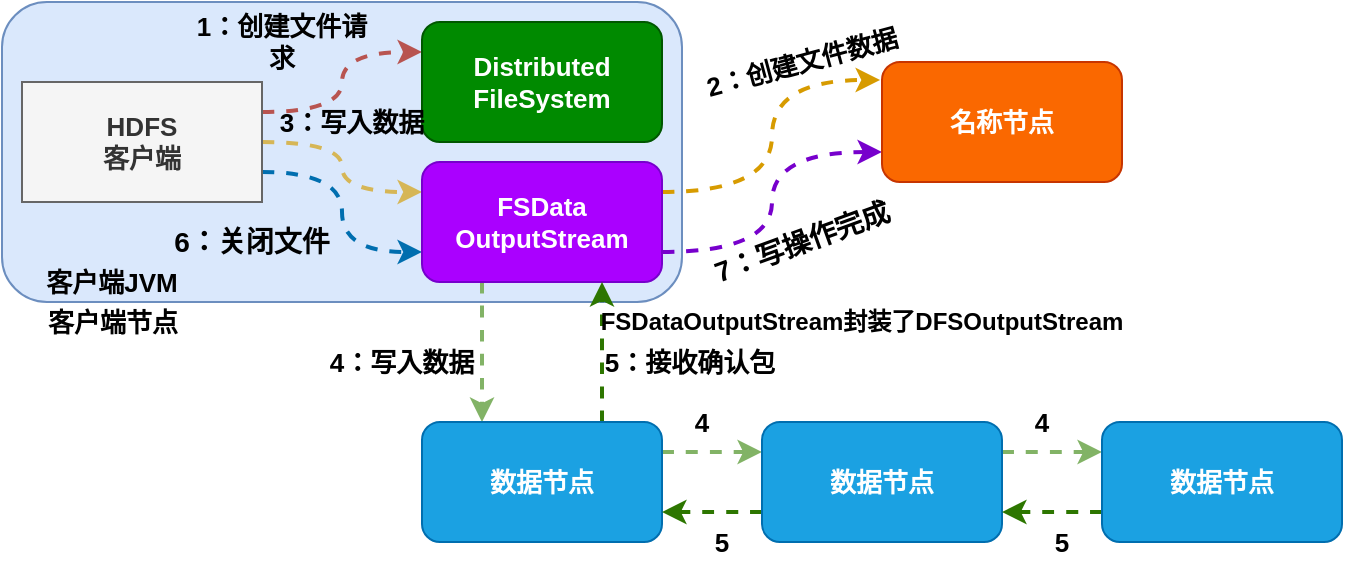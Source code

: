 <mxfile version="12.8.1" type="device"><diagram id="CaT88vmVcXjhK9K4JfMK" name="第 1 页"><mxGraphModel dx="782" dy="499" grid="1" gridSize="10" guides="1" tooltips="1" connect="1" arrows="1" fold="1" page="1" pageScale="1" pageWidth="827" pageHeight="1169" math="0" shadow="0"><root><mxCell id="0"/><mxCell id="1" parent="0"/><mxCell id="308Y2AXbTFqkFhph4UTZ-1" value="" style="rounded=1;whiteSpace=wrap;html=1;fillColor=#dae8fc;strokeColor=#6c8ebf;fontSize=13;fontStyle=1" parent="1" vertex="1"><mxGeometry x="20" y="10" width="340" height="150" as="geometry"/></mxCell><mxCell id="308Y2AXbTFqkFhph4UTZ-12" style="edgeStyle=orthogonalEdgeStyle;orthogonalLoop=1;jettySize=auto;html=1;exitX=1;exitY=0.25;exitDx=0;exitDy=0;entryX=0;entryY=0.25;entryDx=0;entryDy=0;curved=1;dashed=1;fontSize=13;fontStyle=1;fillColor=#f8cecc;strokeColor=#b85450;strokeWidth=2;" parent="1" source="308Y2AXbTFqkFhph4UTZ-2" target="308Y2AXbTFqkFhph4UTZ-3" edge="1"><mxGeometry relative="1" as="geometry"/></mxCell><mxCell id="308Y2AXbTFqkFhph4UTZ-13" style="edgeStyle=orthogonalEdgeStyle;curved=1;orthogonalLoop=1;jettySize=auto;html=1;exitX=1;exitY=0.5;exitDx=0;exitDy=0;entryX=0;entryY=0.25;entryDx=0;entryDy=0;dashed=1;fontSize=13;fontStyle=1;fillColor=#fff2cc;strokeColor=#d6b656;strokeWidth=2;" parent="1" source="308Y2AXbTFqkFhph4UTZ-2" target="308Y2AXbTFqkFhph4UTZ-4" edge="1"><mxGeometry relative="1" as="geometry"/></mxCell><mxCell id="308Y2AXbTFqkFhph4UTZ-14" style="edgeStyle=orthogonalEdgeStyle;curved=1;orthogonalLoop=1;jettySize=auto;html=1;exitX=1;exitY=0.75;exitDx=0;exitDy=0;entryX=0;entryY=0.75;entryDx=0;entryDy=0;dashed=1;fontSize=13;fontStyle=1;fillColor=#1ba1e2;strokeColor=#006EAF;strokeWidth=2;" parent="1" source="308Y2AXbTFqkFhph4UTZ-2" target="308Y2AXbTFqkFhph4UTZ-4" edge="1"><mxGeometry relative="1" as="geometry"/></mxCell><mxCell id="308Y2AXbTFqkFhph4UTZ-2" value="&lt;div style=&quot;font-size: 13px;&quot;&gt;HDFS&lt;/div&gt;&lt;div style=&quot;font-size: 13px;&quot;&gt;客户端&lt;br style=&quot;font-size: 13px;&quot;&gt;&lt;/div&gt;" style="rounded=0;whiteSpace=wrap;html=1;fillColor=#f5f5f5;strokeColor=#666666;fontColor=#333333;fontSize=13;fontStyle=1" parent="1" vertex="1"><mxGeometry x="30" y="50" width="120" height="60" as="geometry"/></mxCell><mxCell id="308Y2AXbTFqkFhph4UTZ-3" value="&lt;div style=&quot;font-size: 13px;&quot;&gt;Distributed&lt;/div&gt;&lt;div style=&quot;font-size: 13px;&quot;&gt;FileSystem&lt;br style=&quot;font-size: 13px;&quot;&gt;&lt;/div&gt;" style="rounded=1;whiteSpace=wrap;html=1;fillColor=#008a00;strokeColor=#005700;fontColor=#ffffff;fontSize=13;fontStyle=1" parent="1" vertex="1"><mxGeometry x="230" y="20" width="120" height="60" as="geometry"/></mxCell><mxCell id="308Y2AXbTFqkFhph4UTZ-15" style="edgeStyle=orthogonalEdgeStyle;curved=1;orthogonalLoop=1;jettySize=auto;html=1;exitX=1;exitY=0.25;exitDx=0;exitDy=0;entryX=-0.008;entryY=0.15;entryDx=0;entryDy=0;entryPerimeter=0;dashed=1;fontSize=13;fontStyle=1;fillColor=#ffe6cc;strokeColor=#d79b00;strokeWidth=2;" parent="1" source="308Y2AXbTFqkFhph4UTZ-4" target="308Y2AXbTFqkFhph4UTZ-5" edge="1"><mxGeometry relative="1" as="geometry"/></mxCell><mxCell id="308Y2AXbTFqkFhph4UTZ-16" style="edgeStyle=orthogonalEdgeStyle;curved=1;orthogonalLoop=1;jettySize=auto;html=1;exitX=1;exitY=0.75;exitDx=0;exitDy=0;entryX=0;entryY=0.75;entryDx=0;entryDy=0;dashed=1;fontSize=13;fontStyle=1;fillColor=#aa00ff;strokeColor=#7700CC;strokeWidth=2;" parent="1" source="308Y2AXbTFqkFhph4UTZ-4" target="308Y2AXbTFqkFhph4UTZ-5" edge="1"><mxGeometry relative="1" as="geometry"/></mxCell><mxCell id="308Y2AXbTFqkFhph4UTZ-17" style="edgeStyle=orthogonalEdgeStyle;curved=1;orthogonalLoop=1;jettySize=auto;html=1;exitX=0.25;exitY=1;exitDx=0;exitDy=0;entryX=0.25;entryY=0;entryDx=0;entryDy=0;dashed=1;fontSize=13;fontStyle=1;fillColor=#d5e8d4;strokeColor=#82b366;strokeWidth=2;" parent="1" source="308Y2AXbTFqkFhph4UTZ-4" target="308Y2AXbTFqkFhph4UTZ-6" edge="1"><mxGeometry relative="1" as="geometry"/></mxCell><mxCell id="308Y2AXbTFqkFhph4UTZ-4" value="&lt;div style=&quot;font-size: 13px;&quot;&gt;FSData&lt;/div&gt;&lt;div style=&quot;font-size: 13px;&quot;&gt;OutputStream&lt;br style=&quot;font-size: 13px;&quot;&gt;&lt;/div&gt;" style="rounded=1;whiteSpace=wrap;html=1;fillColor=#aa00ff;strokeColor=#7700CC;fontColor=#ffffff;fontSize=13;fontStyle=1" parent="1" vertex="1"><mxGeometry x="230" y="90" width="120" height="60" as="geometry"/></mxCell><mxCell id="308Y2AXbTFqkFhph4UTZ-5" value="名称节点" style="rounded=1;whiteSpace=wrap;html=1;fillColor=#fa6800;strokeColor=#C73500;fontColor=#ffffff;fontSize=13;fontStyle=1" parent="1" vertex="1"><mxGeometry x="460" y="40" width="120" height="60" as="geometry"/></mxCell><mxCell id="308Y2AXbTFqkFhph4UTZ-18" style="edgeStyle=orthogonalEdgeStyle;curved=1;orthogonalLoop=1;jettySize=auto;html=1;exitX=0.75;exitY=0;exitDx=0;exitDy=0;entryX=0.75;entryY=1;entryDx=0;entryDy=0;dashed=1;fontSize=13;fontStyle=1;fillColor=#60a917;strokeColor=#2D7600;strokeWidth=2;" parent="1" source="308Y2AXbTFqkFhph4UTZ-6" target="308Y2AXbTFqkFhph4UTZ-4" edge="1"><mxGeometry relative="1" as="geometry"/></mxCell><mxCell id="308Y2AXbTFqkFhph4UTZ-19" style="edgeStyle=orthogonalEdgeStyle;curved=1;orthogonalLoop=1;jettySize=auto;html=1;exitX=1;exitY=0.25;exitDx=0;exitDy=0;entryX=0;entryY=0.25;entryDx=0;entryDy=0;dashed=1;fontSize=13;fontStyle=1;fillColor=#d5e8d4;strokeColor=#82b366;strokeWidth=2;" parent="1" source="308Y2AXbTFqkFhph4UTZ-6" target="308Y2AXbTFqkFhph4UTZ-7" edge="1"><mxGeometry relative="1" as="geometry"/></mxCell><mxCell id="308Y2AXbTFqkFhph4UTZ-6" value="数据节点" style="rounded=1;whiteSpace=wrap;html=1;fillColor=#1ba1e2;strokeColor=#006EAF;fontColor=#ffffff;fontSize=13;fontStyle=1" parent="1" vertex="1"><mxGeometry x="230" y="220" width="120" height="60" as="geometry"/></mxCell><mxCell id="308Y2AXbTFqkFhph4UTZ-20" style="edgeStyle=orthogonalEdgeStyle;curved=1;orthogonalLoop=1;jettySize=auto;html=1;exitX=0;exitY=0.75;exitDx=0;exitDy=0;entryX=1;entryY=0.75;entryDx=0;entryDy=0;dashed=1;fontSize=13;fontStyle=1;fillColor=#60a917;strokeColor=#2D7600;strokeWidth=2;" parent="1" source="308Y2AXbTFqkFhph4UTZ-7" target="308Y2AXbTFqkFhph4UTZ-6" edge="1"><mxGeometry relative="1" as="geometry"/></mxCell><mxCell id="308Y2AXbTFqkFhph4UTZ-21" style="edgeStyle=orthogonalEdgeStyle;curved=1;orthogonalLoop=1;jettySize=auto;html=1;exitX=1;exitY=0.25;exitDx=0;exitDy=0;entryX=0;entryY=0.25;entryDx=0;entryDy=0;dashed=1;fontSize=13;fontStyle=1;fillColor=#d5e8d4;strokeColor=#82b366;strokeWidth=2;" parent="1" source="308Y2AXbTFqkFhph4UTZ-7" target="308Y2AXbTFqkFhph4UTZ-9" edge="1"><mxGeometry relative="1" as="geometry"/></mxCell><mxCell id="308Y2AXbTFqkFhph4UTZ-7" value="数据节点" style="rounded=1;whiteSpace=wrap;html=1;fillColor=#1ba1e2;strokeColor=#006EAF;fontColor=#ffffff;fontSize=13;fontStyle=1" parent="1" vertex="1"><mxGeometry x="400" y="220" width="120" height="60" as="geometry"/></mxCell><mxCell id="308Y2AXbTFqkFhph4UTZ-22" style="edgeStyle=orthogonalEdgeStyle;curved=1;orthogonalLoop=1;jettySize=auto;html=1;exitX=0;exitY=0.75;exitDx=0;exitDy=0;entryX=1;entryY=0.75;entryDx=0;entryDy=0;dashed=1;fontSize=13;fontStyle=1;fillColor=#60a917;strokeColor=#2D7600;strokeWidth=2;" parent="1" source="308Y2AXbTFqkFhph4UTZ-9" target="308Y2AXbTFqkFhph4UTZ-7" edge="1"><mxGeometry relative="1" as="geometry"/></mxCell><mxCell id="308Y2AXbTFqkFhph4UTZ-9" value="数据节点" style="rounded=1;whiteSpace=wrap;html=1;fillColor=#1ba1e2;strokeColor=#006EAF;fontColor=#ffffff;fontSize=13;fontStyle=1" parent="1" vertex="1"><mxGeometry x="570" y="220" width="120" height="60" as="geometry"/></mxCell><mxCell id="308Y2AXbTFqkFhph4UTZ-11" style="edgeStyle=orthogonalEdgeStyle;rounded=0;orthogonalLoop=1;jettySize=auto;html=1;exitX=0.5;exitY=1;exitDx=0;exitDy=0;fontSize=13;fontStyle=1" parent="1" source="308Y2AXbTFqkFhph4UTZ-4" target="308Y2AXbTFqkFhph4UTZ-4" edge="1"><mxGeometry relative="1" as="geometry"/></mxCell><mxCell id="308Y2AXbTFqkFhph4UTZ-23" value="1：创建文件请求" style="text;html=1;strokeColor=none;fillColor=none;align=center;verticalAlign=middle;whiteSpace=wrap;rounded=0;fontSize=13;fontStyle=1" parent="1" vertex="1"><mxGeometry x="110" y="20" width="100" height="20" as="geometry"/></mxCell><mxCell id="308Y2AXbTFqkFhph4UTZ-25" value="2：创建文件数据" style="text;html=1;strokeColor=none;fillColor=none;align=center;verticalAlign=middle;whiteSpace=wrap;rounded=0;rotation=-15;fontSize=13;fontStyle=1" parent="1" vertex="1"><mxGeometry x="360" y="30" width="120" height="20" as="geometry"/></mxCell><mxCell id="308Y2AXbTFqkFhph4UTZ-26" value="3：写入数据" style="text;html=1;strokeColor=none;fillColor=none;align=center;verticalAlign=middle;whiteSpace=wrap;rounded=0;fontSize=13;fontStyle=1" parent="1" vertex="1"><mxGeometry x="150" y="60" width="90" height="20" as="geometry"/></mxCell><mxCell id="308Y2AXbTFqkFhph4UTZ-27" value="客户端JVM" style="text;html=1;strokeColor=none;fillColor=none;align=center;verticalAlign=middle;whiteSpace=wrap;rounded=0;fontSize=13;fontStyle=1" parent="1" vertex="1"><mxGeometry x="30" y="140" width="90" height="20" as="geometry"/></mxCell><mxCell id="308Y2AXbTFqkFhph4UTZ-28" value="客户端节点" style="text;html=1;strokeColor=none;fillColor=none;align=center;verticalAlign=middle;whiteSpace=wrap;rounded=0;fontSize=13;fontStyle=1" parent="1" vertex="1"><mxGeometry x="37.5" y="160" width="75" height="20" as="geometry"/></mxCell><mxCell id="308Y2AXbTFqkFhph4UTZ-29" value="4：写入数据" style="text;html=1;strokeColor=none;fillColor=none;align=center;verticalAlign=middle;whiteSpace=wrap;rounded=0;fontSize=13;fontStyle=1" parent="1" vertex="1"><mxGeometry x="170" y="180" width="100" height="20" as="geometry"/></mxCell><mxCell id="308Y2AXbTFqkFhph4UTZ-33" value="5：接收确认包" style="text;html=1;strokeColor=none;fillColor=none;align=center;verticalAlign=middle;whiteSpace=wrap;rounded=0;fontSize=13;fontStyle=1" parent="1" vertex="1"><mxGeometry x="314" y="180" width="100" height="20" as="geometry"/></mxCell><mxCell id="308Y2AXbTFqkFhph4UTZ-34" value="4" style="text;html=1;strokeColor=none;fillColor=none;align=center;verticalAlign=middle;whiteSpace=wrap;rounded=0;fontSize=13;fontStyle=1" parent="1" vertex="1"><mxGeometry x="520" y="210" width="40" height="20" as="geometry"/></mxCell><mxCell id="308Y2AXbTFqkFhph4UTZ-35" value="4" style="text;html=1;strokeColor=none;fillColor=none;align=center;verticalAlign=middle;whiteSpace=wrap;rounded=0;fontSize=13;fontStyle=1" parent="1" vertex="1"><mxGeometry x="350" y="210" width="40" height="20" as="geometry"/></mxCell><mxCell id="308Y2AXbTFqkFhph4UTZ-37" value="5" style="text;html=1;strokeColor=none;fillColor=none;align=center;verticalAlign=middle;whiteSpace=wrap;rounded=0;fontSize=13;fontStyle=1" parent="1" vertex="1"><mxGeometry x="360" y="270" width="40" height="20" as="geometry"/></mxCell><mxCell id="308Y2AXbTFqkFhph4UTZ-38" value="5" style="text;html=1;strokeColor=none;fillColor=none;align=center;verticalAlign=middle;whiteSpace=wrap;rounded=0;fontSize=13;fontStyle=1" parent="1" vertex="1"><mxGeometry x="530" y="270" width="40" height="20" as="geometry"/></mxCell><mxCell id="308Y2AXbTFqkFhph4UTZ-39" value="&lt;font style=&quot;font-size: 14px&quot;&gt;7：写操作完成&lt;/font&gt;" style="text;html=1;strokeColor=none;fillColor=none;align=center;verticalAlign=middle;whiteSpace=wrap;rounded=0;fontSize=13;rotation=-20;fontStyle=1" parent="1" vertex="1"><mxGeometry x="370" y="120" width="100" height="20" as="geometry"/></mxCell><mxCell id="308Y2AXbTFqkFhph4UTZ-40" value="6：关闭文件" style="text;html=1;strokeColor=none;fillColor=none;align=center;verticalAlign=middle;whiteSpace=wrap;rounded=0;fontSize=14;fontStyle=1" parent="1" vertex="1"><mxGeometry x="90" y="120" width="110" height="20" as="geometry"/></mxCell><mxCell id="NNxOKheafShCBfDB0U8j-1" value="FSDataOutputStream封装了DFSOutputStream" style="text;html=1;strokeColor=none;fillColor=none;align=center;verticalAlign=middle;whiteSpace=wrap;rounded=0;fontStyle=1" vertex="1" parent="1"><mxGeometry x="310" y="160" width="280" height="20" as="geometry"/></mxCell></root></mxGraphModel></diagram></mxfile>